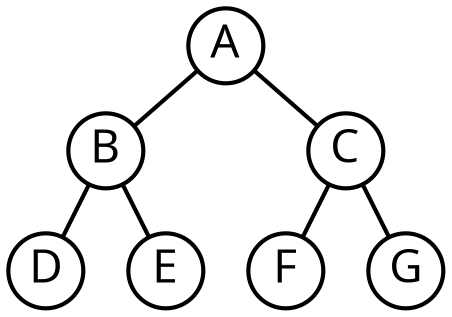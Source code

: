 graph G {
    layout=neato;
    node[shape=circle, fixedsize=true, width=0.5, penwidth=2,
         fontsize=22, fontname="sans"];
    edge [penwidth=2.0];

    A [pos=" 0.0, 0.7!"];
    B [pos="-0.8, 0.0!"];
    C [pos=" 0.8, 0.0!"];

    D [pos="-1.2,-0.8!"];
    E [pos="-0.4,-0.8!"];

    F [pos=" 0.4,-0.8!"];
    G [pos=" 1.2,-0.8!"];

    A -- B -- {D, E};
    A -- C -- {F, G};
}
